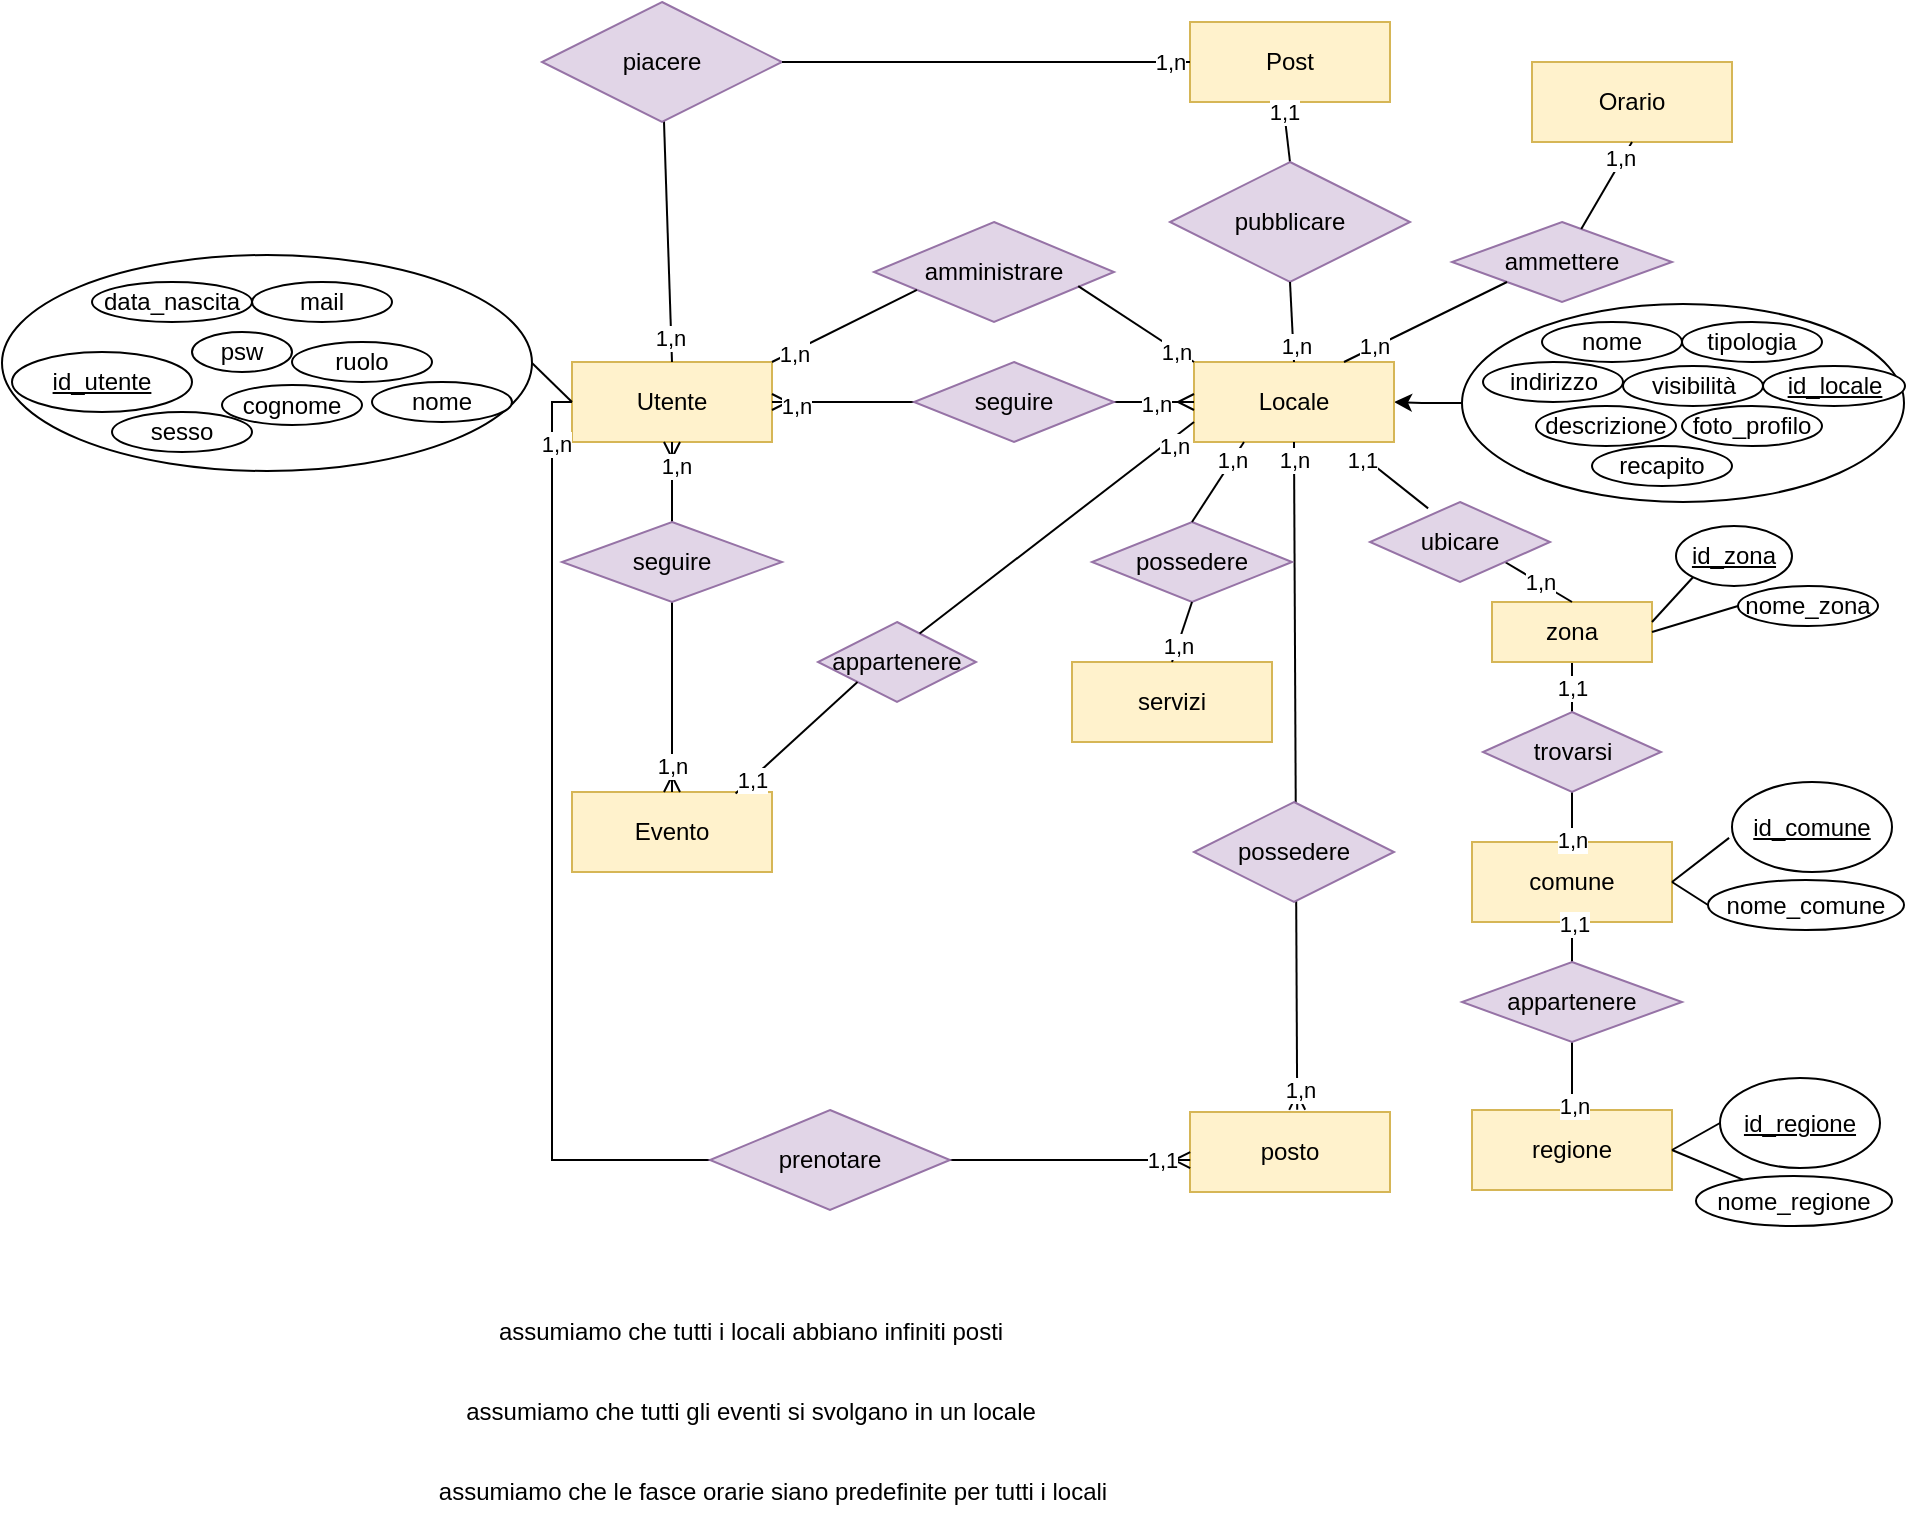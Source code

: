 <mxfile version="21.2.9" type="device">
  <diagram name="Pagina-1" id="T02QbTDgPoGGjEeDtnpe">
    <mxGraphModel dx="1871" dy="470" grid="1" gridSize="10" guides="1" tooltips="1" connect="1" arrows="1" fold="1" page="1" pageScale="1" pageWidth="827" pageHeight="1169" math="0" shadow="0">
      <root>
        <mxCell id="0" />
        <mxCell id="1" parent="0" />
        <mxCell id="NvCyWqz4otH2OOCJtc-P-218" value="" style="ellipse;whiteSpace=wrap;html=1;" vertex="1" parent="1">
          <mxGeometry x="-95" y="136.5" width="265" height="108" as="geometry" />
        </mxCell>
        <mxCell id="NvCyWqz4otH2OOCJtc-P-187" style="edgeStyle=orthogonalEdgeStyle;rounded=0;orthogonalLoop=1;jettySize=auto;html=1;exitX=0;exitY=0.5;exitDx=0;exitDy=0;" edge="1" parent="1" source="NvCyWqz4otH2OOCJtc-P-185" target="JDJX8nyuoipbQ4rnlp5O-29">
          <mxGeometry relative="1" as="geometry" />
        </mxCell>
        <mxCell id="NvCyWqz4otH2OOCJtc-P-185" value="" style="ellipse;whiteSpace=wrap;html=1;" vertex="1" parent="1">
          <mxGeometry x="635" y="161" width="221" height="99" as="geometry" />
        </mxCell>
        <mxCell id="JDJX8nyuoipbQ4rnlp5O-28" value="&lt;div&gt;Utente&lt;/div&gt;" style="whiteSpace=wrap;html=1;align=center;fillColor=#fff2cc;strokeColor=#d6b656;" parent="1" vertex="1">
          <mxGeometry x="190" y="190" width="100" height="40" as="geometry" />
        </mxCell>
        <mxCell id="JDJX8nyuoipbQ4rnlp5O-29" value="Locale" style="whiteSpace=wrap;html=1;align=center;fillColor=#fff2cc;strokeColor=#d6b656;" parent="1" vertex="1">
          <mxGeometry x="501" y="190" width="100" height="40" as="geometry" />
        </mxCell>
        <mxCell id="JDJX8nyuoipbQ4rnlp5O-34" value="Evento" style="whiteSpace=wrap;html=1;align=center;fillColor=#fff2cc;strokeColor=#d6b656;" parent="1" vertex="1">
          <mxGeometry x="190" y="405" width="100" height="40" as="geometry" />
        </mxCell>
        <mxCell id="JDJX8nyuoipbQ4rnlp5O-53" value="" style="fontSize=12;html=1;endArrow=ERmany;startArrow=ERmany;rounded=0;exitX=0.5;exitY=0;exitDx=0;exitDy=0;entryX=0.5;entryY=1;entryDx=0;entryDy=0;" parent="1" source="JDJX8nyuoipbQ4rnlp5O-34" target="JDJX8nyuoipbQ4rnlp5O-28" edge="1">
          <mxGeometry width="100" height="100" relative="1" as="geometry">
            <mxPoint x="281" y="320" as="sourcePoint" />
            <mxPoint x="381" y="220" as="targetPoint" />
          </mxGeometry>
        </mxCell>
        <mxCell id="NvCyWqz4otH2OOCJtc-P-146" value="1,n" style="edgeLabel;html=1;align=center;verticalAlign=middle;resizable=0;points=[];" vertex="1" connectable="0" parent="JDJX8nyuoipbQ4rnlp5O-53">
          <mxGeometry x="-0.852" relative="1" as="geometry">
            <mxPoint as="offset" />
          </mxGeometry>
        </mxCell>
        <mxCell id="NvCyWqz4otH2OOCJtc-P-147" value="1,n" style="edgeLabel;html=1;align=center;verticalAlign=middle;resizable=0;points=[];" vertex="1" connectable="0" parent="JDJX8nyuoipbQ4rnlp5O-53">
          <mxGeometry x="0.866" y="-2" relative="1" as="geometry">
            <mxPoint as="offset" />
          </mxGeometry>
        </mxCell>
        <mxCell id="JDJX8nyuoipbQ4rnlp5O-54" value="seguire" style="shape=rhombus;perimeter=rhombusPerimeter;whiteSpace=wrap;html=1;align=center;fillColor=#e1d5e7;strokeColor=#9673a6;" parent="1" vertex="1">
          <mxGeometry x="185" y="270" width="110" height="40" as="geometry" />
        </mxCell>
        <mxCell id="JDJX8nyuoipbQ4rnlp5O-55" value="" style="edgeStyle=entityRelationEdgeStyle;fontSize=12;html=1;endArrow=ERmany;startArrow=ERmany;rounded=0;exitX=1;exitY=0.5;exitDx=0;exitDy=0;entryX=0;entryY=0.5;entryDx=0;entryDy=0;" parent="1" source="JDJX8nyuoipbQ4rnlp5O-28" target="JDJX8nyuoipbQ4rnlp5O-29" edge="1">
          <mxGeometry width="100" height="100" relative="1" as="geometry">
            <mxPoint x="361" y="380" as="sourcePoint" />
            <mxPoint x="461" y="280" as="targetPoint" />
          </mxGeometry>
        </mxCell>
        <mxCell id="NvCyWqz4otH2OOCJtc-P-148" value="1,n" style="edgeLabel;html=1;align=center;verticalAlign=middle;resizable=0;points=[];" vertex="1" connectable="0" parent="JDJX8nyuoipbQ4rnlp5O-55">
          <mxGeometry x="-0.889" y="-2" relative="1" as="geometry">
            <mxPoint as="offset" />
          </mxGeometry>
        </mxCell>
        <mxCell id="NvCyWqz4otH2OOCJtc-P-149" value="1,n" style="edgeLabel;html=1;align=center;verticalAlign=middle;resizable=0;points=[];" vertex="1" connectable="0" parent="JDJX8nyuoipbQ4rnlp5O-55">
          <mxGeometry x="0.817" y="-1" relative="1" as="geometry">
            <mxPoint as="offset" />
          </mxGeometry>
        </mxCell>
        <mxCell id="JDJX8nyuoipbQ4rnlp5O-56" value="seguire" style="shape=rhombus;perimeter=rhombusPerimeter;whiteSpace=wrap;html=1;align=center;fillColor=#e1d5e7;strokeColor=#9673a6;" parent="1" vertex="1">
          <mxGeometry x="361" y="190" width="100" height="40" as="geometry" />
        </mxCell>
        <mxCell id="JDJX8nyuoipbQ4rnlp5O-58" value="appartenere" style="shape=rhombus;perimeter=rhombusPerimeter;whiteSpace=wrap;html=1;align=center;fillColor=#e1d5e7;strokeColor=#9673a6;" parent="1" vertex="1">
          <mxGeometry x="313" y="320" width="79" height="40" as="geometry" />
        </mxCell>
        <mxCell id="NvCyWqz4otH2OOCJtc-P-27" value="" style="fontSize=12;html=1;endArrow=ERoneToMany;rounded=0;entryX=0.536;entryY=-0.027;entryDx=0;entryDy=0;exitX=0.5;exitY=1;exitDx=0;exitDy=0;entryPerimeter=0;" edge="1" parent="1" source="JDJX8nyuoipbQ4rnlp5O-29" target="NvCyWqz4otH2OOCJtc-P-30">
          <mxGeometry width="100" height="100" relative="1" as="geometry">
            <mxPoint x="590" y="230" as="sourcePoint" />
            <mxPoint x="590" y="480" as="targetPoint" />
          </mxGeometry>
        </mxCell>
        <mxCell id="NvCyWqz4otH2OOCJtc-P-134" value="&lt;div&gt;1,n&lt;/div&gt;" style="edgeLabel;html=1;align=center;verticalAlign=middle;resizable=0;points=[];" vertex="1" connectable="0" parent="NvCyWqz4otH2OOCJtc-P-27">
          <mxGeometry x="0.937" y="1" relative="1" as="geometry">
            <mxPoint as="offset" />
          </mxGeometry>
        </mxCell>
        <mxCell id="NvCyWqz4otH2OOCJtc-P-135" value="1,n" style="edgeLabel;html=1;align=center;verticalAlign=middle;resizable=0;points=[];" vertex="1" connectable="0" parent="NvCyWqz4otH2OOCJtc-P-27">
          <mxGeometry x="-0.946" relative="1" as="geometry">
            <mxPoint as="offset" />
          </mxGeometry>
        </mxCell>
        <mxCell id="NvCyWqz4otH2OOCJtc-P-28" value="&lt;div&gt;possedere&lt;/div&gt;" style="shape=rhombus;perimeter=rhombusPerimeter;whiteSpace=wrap;html=1;align=center;fillColor=#e1d5e7;strokeColor=#9673a6;" vertex="1" parent="1">
          <mxGeometry x="501" y="410" width="100" height="50" as="geometry" />
        </mxCell>
        <mxCell id="NvCyWqz4otH2OOCJtc-P-30" value="posto" style="whiteSpace=wrap;html=1;align=center;fillColor=#fff2cc;strokeColor=#d6b656;" vertex="1" parent="1">
          <mxGeometry x="499" y="565" width="100" height="40" as="geometry" />
        </mxCell>
        <mxCell id="NvCyWqz4otH2OOCJtc-P-32" value="" style="edgeStyle=orthogonalEdgeStyle;fontSize=12;html=1;endArrow=ERoneToMany;rounded=0;exitX=0;exitY=0.5;exitDx=0;exitDy=0;entryX=0.001;entryY=0.601;entryDx=0;entryDy=0;entryPerimeter=0;" edge="1" parent="1" source="JDJX8nyuoipbQ4rnlp5O-28" target="NvCyWqz4otH2OOCJtc-P-30">
          <mxGeometry width="100" height="100" relative="1" as="geometry">
            <mxPoint x="440" y="410" as="sourcePoint" />
            <mxPoint x="420" y="390" as="targetPoint" />
          </mxGeometry>
        </mxCell>
        <mxCell id="NvCyWqz4otH2OOCJtc-P-160" value="1,n" style="edgeLabel;html=1;align=center;verticalAlign=middle;resizable=0;points=[];" vertex="1" connectable="0" parent="NvCyWqz4otH2OOCJtc-P-32">
          <mxGeometry x="-0.913" y="2" relative="1" as="geometry">
            <mxPoint as="offset" />
          </mxGeometry>
        </mxCell>
        <mxCell id="NvCyWqz4otH2OOCJtc-P-161" value="1,1" style="edgeLabel;html=1;align=center;verticalAlign=middle;resizable=0;points=[];" vertex="1" connectable="0" parent="NvCyWqz4otH2OOCJtc-P-32">
          <mxGeometry x="0.959" relative="1" as="geometry">
            <mxPoint as="offset" />
          </mxGeometry>
        </mxCell>
        <mxCell id="NvCyWqz4otH2OOCJtc-P-33" value="prenotare" style="shape=rhombus;perimeter=rhombusPerimeter;whiteSpace=wrap;html=1;align=center;fillColor=#e1d5e7;strokeColor=#9673a6;" vertex="1" parent="1">
          <mxGeometry x="259" y="564" width="120" height="50" as="geometry" />
        </mxCell>
        <mxCell id="NvCyWqz4otH2OOCJtc-P-38" value="amministrare" style="shape=rhombus;perimeter=rhombusPerimeter;whiteSpace=wrap;html=1;align=center;fillColor=#e1d5e7;strokeColor=#9673a6;" vertex="1" parent="1">
          <mxGeometry x="341" y="120" width="120" height="50" as="geometry" />
        </mxCell>
        <mxCell id="NvCyWqz4otH2OOCJtc-P-42" value="" style="endArrow=none;html=1;rounded=0;entryX=0.179;entryY=0.679;entryDx=0;entryDy=0;entryPerimeter=0;exitX=1;exitY=0;exitDx=0;exitDy=0;" edge="1" parent="1" source="JDJX8nyuoipbQ4rnlp5O-28" target="NvCyWqz4otH2OOCJtc-P-38">
          <mxGeometry width="50" height="50" relative="1" as="geometry">
            <mxPoint x="490" y="270" as="sourcePoint" />
            <mxPoint x="540" y="220" as="targetPoint" />
          </mxGeometry>
        </mxCell>
        <mxCell id="NvCyWqz4otH2OOCJtc-P-151" value="1,n" style="edgeLabel;html=1;align=center;verticalAlign=middle;resizable=0;points=[];" vertex="1" connectable="0" parent="NvCyWqz4otH2OOCJtc-P-42">
          <mxGeometry x="-0.726" y="-1" relative="1" as="geometry">
            <mxPoint as="offset" />
          </mxGeometry>
        </mxCell>
        <mxCell id="NvCyWqz4otH2OOCJtc-P-43" value="" style="endArrow=none;html=1;rounded=0;entryX=0.851;entryY=0.642;entryDx=0;entryDy=0;entryPerimeter=0;exitX=0;exitY=0;exitDx=0;exitDy=0;" edge="1" parent="1" source="JDJX8nyuoipbQ4rnlp5O-29" target="NvCyWqz4otH2OOCJtc-P-38">
          <mxGeometry width="50" height="50" relative="1" as="geometry">
            <mxPoint x="490" y="270" as="sourcePoint" />
            <mxPoint x="540" y="220" as="targetPoint" />
          </mxGeometry>
        </mxCell>
        <mxCell id="NvCyWqz4otH2OOCJtc-P-152" value="1,n" style="edgeLabel;html=1;align=center;verticalAlign=middle;resizable=0;points=[];" vertex="1" connectable="0" parent="NvCyWqz4otH2OOCJtc-P-43">
          <mxGeometry x="-0.69" y="1" relative="1" as="geometry">
            <mxPoint as="offset" />
          </mxGeometry>
        </mxCell>
        <mxCell id="NvCyWqz4otH2OOCJtc-P-44" value="&lt;div&gt;Post&lt;/div&gt;" style="whiteSpace=wrap;html=1;align=center;fillColor=#fff2cc;strokeColor=#d6b656;" vertex="1" parent="1">
          <mxGeometry x="499" y="20" width="100" height="40" as="geometry" />
        </mxCell>
        <mxCell id="NvCyWqz4otH2OOCJtc-P-45" value="" style="endArrow=none;html=1;rounded=0;entryX=0.465;entryY=1;entryDx=0;entryDy=0;entryPerimeter=0;exitX=0.5;exitY=0;exitDx=0;exitDy=0;" edge="1" parent="1" source="NvCyWqz4otH2OOCJtc-P-46" target="NvCyWqz4otH2OOCJtc-P-44">
          <mxGeometry width="50" height="50" relative="1" as="geometry">
            <mxPoint x="490" y="140" as="sourcePoint" />
            <mxPoint x="540" y="90" as="targetPoint" />
          </mxGeometry>
        </mxCell>
        <mxCell id="NvCyWqz4otH2OOCJtc-P-156" value="1,1" style="edgeLabel;html=1;align=center;verticalAlign=middle;resizable=0;points=[];" vertex="1" connectable="0" parent="NvCyWqz4otH2OOCJtc-P-45">
          <mxGeometry x="0.655" relative="1" as="geometry">
            <mxPoint as="offset" />
          </mxGeometry>
        </mxCell>
        <mxCell id="NvCyWqz4otH2OOCJtc-P-47" value="" style="endArrow=none;html=1;rounded=0;exitX=0.5;exitY=0;exitDx=0;exitDy=0;" edge="1" parent="1" source="JDJX8nyuoipbQ4rnlp5O-28" target="NvCyWqz4otH2OOCJtc-P-48">
          <mxGeometry width="50" height="50" relative="1" as="geometry">
            <mxPoint x="80" y="120" as="sourcePoint" />
            <mxPoint x="130" y="70" as="targetPoint" />
          </mxGeometry>
        </mxCell>
        <mxCell id="NvCyWqz4otH2OOCJtc-P-150" value="1,n" style="edgeLabel;html=1;align=center;verticalAlign=middle;resizable=0;points=[];" vertex="1" connectable="0" parent="NvCyWqz4otH2OOCJtc-P-47">
          <mxGeometry x="-0.799" y="1" relative="1" as="geometry">
            <mxPoint as="offset" />
          </mxGeometry>
        </mxCell>
        <mxCell id="NvCyWqz4otH2OOCJtc-P-48" value="piacere" style="shape=rhombus;perimeter=rhombusPerimeter;whiteSpace=wrap;html=1;align=center;fillColor=#e1d5e7;strokeColor=#9673a6;" vertex="1" parent="1">
          <mxGeometry x="175" y="10" width="120" height="60" as="geometry" />
        </mxCell>
        <mxCell id="NvCyWqz4otH2OOCJtc-P-49" value="" style="endArrow=none;html=1;rounded=0;exitX=1;exitY=0.5;exitDx=0;exitDy=0;entryX=0;entryY=0.5;entryDx=0;entryDy=0;" edge="1" parent="1" source="NvCyWqz4otH2OOCJtc-P-48" target="NvCyWqz4otH2OOCJtc-P-44">
          <mxGeometry width="50" height="50" relative="1" as="geometry">
            <mxPoint x="480" y="190" as="sourcePoint" />
            <mxPoint x="499.64" y="23.8" as="targetPoint" />
          </mxGeometry>
        </mxCell>
        <mxCell id="NvCyWqz4otH2OOCJtc-P-158" value="1,n" style="edgeLabel;html=1;align=center;verticalAlign=middle;resizable=0;points=[];" vertex="1" connectable="0" parent="NvCyWqz4otH2OOCJtc-P-49">
          <mxGeometry x="0.903" relative="1" as="geometry">
            <mxPoint as="offset" />
          </mxGeometry>
        </mxCell>
        <mxCell id="NvCyWqz4otH2OOCJtc-P-46" value="pubblicare" style="shape=rhombus;perimeter=rhombusPerimeter;whiteSpace=wrap;html=1;align=center;fillColor=#e1d5e7;strokeColor=#9673a6;" vertex="1" parent="1">
          <mxGeometry x="489" y="90" width="120" height="60" as="geometry" />
        </mxCell>
        <mxCell id="NvCyWqz4otH2OOCJtc-P-52" value="" style="endArrow=none;html=1;rounded=0;exitX=0.5;exitY=0;exitDx=0;exitDy=0;entryX=0.5;entryY=1;entryDx=0;entryDy=0;" edge="1" parent="1" source="JDJX8nyuoipbQ4rnlp5O-29" target="NvCyWqz4otH2OOCJtc-P-46">
          <mxGeometry width="50" height="50" relative="1" as="geometry">
            <mxPoint x="360" y="190" as="sourcePoint" />
            <mxPoint x="410" y="140" as="targetPoint" />
          </mxGeometry>
        </mxCell>
        <mxCell id="NvCyWqz4otH2OOCJtc-P-153" value="1,n" style="edgeLabel;html=1;align=center;verticalAlign=middle;resizable=0;points=[];" vertex="1" connectable="0" parent="NvCyWqz4otH2OOCJtc-P-52">
          <mxGeometry x="-0.59" y="-1" relative="1" as="geometry">
            <mxPoint as="offset" />
          </mxGeometry>
        </mxCell>
        <mxCell id="NvCyWqz4otH2OOCJtc-P-53" value="servizi" style="whiteSpace=wrap;html=1;align=center;fillColor=#fff2cc;strokeColor=#d6b656;" vertex="1" parent="1">
          <mxGeometry x="440" y="340" width="100" height="40" as="geometry" />
        </mxCell>
        <mxCell id="NvCyWqz4otH2OOCJtc-P-55" value="&lt;div&gt;possedere&lt;/div&gt;" style="shape=rhombus;perimeter=rhombusPerimeter;whiteSpace=wrap;html=1;align=center;fillColor=#e1d5e7;strokeColor=#9673a6;" vertex="1" parent="1">
          <mxGeometry x="450" y="270" width="100" height="40" as="geometry" />
        </mxCell>
        <mxCell id="NvCyWqz4otH2OOCJtc-P-62" value="" style="endArrow=none;html=1;rounded=0;entryX=0;entryY=1;entryDx=0;entryDy=0;exitX=0.818;exitY=0.018;exitDx=0;exitDy=0;exitPerimeter=0;" edge="1" parent="1" source="JDJX8nyuoipbQ4rnlp5O-34" target="JDJX8nyuoipbQ4rnlp5O-58">
          <mxGeometry width="50" height="50" relative="1" as="geometry">
            <mxPoint x="410" y="400" as="sourcePoint" />
            <mxPoint x="460" y="350" as="targetPoint" />
          </mxGeometry>
        </mxCell>
        <mxCell id="NvCyWqz4otH2OOCJtc-P-145" value="1,1" style="edgeLabel;html=1;align=center;verticalAlign=middle;resizable=0;points=[];" vertex="1" connectable="0" parent="NvCyWqz4otH2OOCJtc-P-62">
          <mxGeometry x="-0.75" relative="1" as="geometry">
            <mxPoint as="offset" />
          </mxGeometry>
        </mxCell>
        <mxCell id="NvCyWqz4otH2OOCJtc-P-63" value="" style="endArrow=none;html=1;rounded=0;entryX=0;entryY=0.75;entryDx=0;entryDy=0;exitX=0.643;exitY=0.143;exitDx=0;exitDy=0;exitPerimeter=0;" edge="1" parent="1" source="JDJX8nyuoipbQ4rnlp5O-58" target="JDJX8nyuoipbQ4rnlp5O-29">
          <mxGeometry width="50" height="50" relative="1" as="geometry">
            <mxPoint x="410" y="400" as="sourcePoint" />
            <mxPoint x="460" y="350" as="targetPoint" />
          </mxGeometry>
        </mxCell>
        <mxCell id="NvCyWqz4otH2OOCJtc-P-144" value="1,n" style="edgeLabel;html=1;align=center;verticalAlign=middle;resizable=0;points=[];" vertex="1" connectable="0" parent="NvCyWqz4otH2OOCJtc-P-63">
          <mxGeometry x="0.832" y="-3" relative="1" as="geometry">
            <mxPoint as="offset" />
          </mxGeometry>
        </mxCell>
        <mxCell id="NvCyWqz4otH2OOCJtc-P-66" value="" style="endArrow=none;html=1;rounded=0;entryX=0.25;entryY=1;entryDx=0;entryDy=0;exitX=0.5;exitY=0;exitDx=0;exitDy=0;" edge="1" parent="1" source="NvCyWqz4otH2OOCJtc-P-55" target="JDJX8nyuoipbQ4rnlp5O-29">
          <mxGeometry width="50" height="50" relative="1" as="geometry">
            <mxPoint x="480" y="300" as="sourcePoint" />
            <mxPoint x="530" y="250" as="targetPoint" />
          </mxGeometry>
        </mxCell>
        <mxCell id="NvCyWqz4otH2OOCJtc-P-143" value="1,n" style="edgeLabel;html=1;align=center;verticalAlign=middle;resizable=0;points=[];" vertex="1" connectable="0" parent="NvCyWqz4otH2OOCJtc-P-66">
          <mxGeometry x="0.555" relative="1" as="geometry">
            <mxPoint as="offset" />
          </mxGeometry>
        </mxCell>
        <mxCell id="NvCyWqz4otH2OOCJtc-P-67" value="" style="endArrow=none;html=1;rounded=0;entryX=0.5;entryY=1;entryDx=0;entryDy=0;exitX=0.5;exitY=0;exitDx=0;exitDy=0;" edge="1" parent="1" source="NvCyWqz4otH2OOCJtc-P-53" target="NvCyWqz4otH2OOCJtc-P-55">
          <mxGeometry width="50" height="50" relative="1" as="geometry">
            <mxPoint x="380" y="370" as="sourcePoint" />
            <mxPoint x="430" y="320" as="targetPoint" />
          </mxGeometry>
        </mxCell>
        <mxCell id="NvCyWqz4otH2OOCJtc-P-142" value="1,n" style="edgeLabel;html=1;align=center;verticalAlign=middle;resizable=0;points=[];" vertex="1" connectable="0" parent="NvCyWqz4otH2OOCJtc-P-67">
          <mxGeometry x="-0.471" relative="1" as="geometry">
            <mxPoint as="offset" />
          </mxGeometry>
        </mxCell>
        <mxCell id="NvCyWqz4otH2OOCJtc-P-99" value="&lt;div&gt;Orario&lt;/div&gt;" style="whiteSpace=wrap;html=1;align=center;fillColor=#fff2cc;strokeColor=#d6b656;" vertex="1" parent="1">
          <mxGeometry x="670" y="40" width="100" height="40" as="geometry" />
        </mxCell>
        <mxCell id="NvCyWqz4otH2OOCJtc-P-100" value="ammettere" style="shape=rhombus;perimeter=rhombusPerimeter;whiteSpace=wrap;html=1;align=center;fillColor=#e1d5e7;strokeColor=#9673a6;" vertex="1" parent="1">
          <mxGeometry x="630" y="120" width="110" height="40" as="geometry" />
        </mxCell>
        <mxCell id="NvCyWqz4otH2OOCJtc-P-101" value="" style="endArrow=none;html=1;rounded=0;entryX=0;entryY=1;entryDx=0;entryDy=0;exitX=0.75;exitY=0;exitDx=0;exitDy=0;" edge="1" parent="1" source="JDJX8nyuoipbQ4rnlp5O-29" target="NvCyWqz4otH2OOCJtc-P-100">
          <mxGeometry width="50" height="50" relative="1" as="geometry">
            <mxPoint x="380" y="250" as="sourcePoint" />
            <mxPoint x="430" y="200" as="targetPoint" />
          </mxGeometry>
        </mxCell>
        <mxCell id="NvCyWqz4otH2OOCJtc-P-154" value="1,n" style="edgeLabel;html=1;align=center;verticalAlign=middle;resizable=0;points=[];" vertex="1" connectable="0" parent="NvCyWqz4otH2OOCJtc-P-101">
          <mxGeometry x="-0.63" y="1" relative="1" as="geometry">
            <mxPoint as="offset" />
          </mxGeometry>
        </mxCell>
        <mxCell id="NvCyWqz4otH2OOCJtc-P-102" value="" style="endArrow=none;html=1;rounded=0;entryX=0.5;entryY=1;entryDx=0;entryDy=0;" edge="1" parent="1" source="NvCyWqz4otH2OOCJtc-P-100" target="NvCyWqz4otH2OOCJtc-P-99">
          <mxGeometry width="50" height="50" relative="1" as="geometry">
            <mxPoint x="380" y="250" as="sourcePoint" />
            <mxPoint x="430" y="200" as="targetPoint" />
          </mxGeometry>
        </mxCell>
        <mxCell id="NvCyWqz4otH2OOCJtc-P-155" value="1,n" style="edgeLabel;html=1;align=center;verticalAlign=middle;resizable=0;points=[];" vertex="1" connectable="0" parent="NvCyWqz4otH2OOCJtc-P-102">
          <mxGeometry x="0.634" y="1" relative="1" as="geometry">
            <mxPoint x="-1" as="offset" />
          </mxGeometry>
        </mxCell>
        <mxCell id="NvCyWqz4otH2OOCJtc-P-108" value="&lt;div&gt;comune&lt;/div&gt;" style="whiteSpace=wrap;html=1;align=center;fillColor=#fff2cc;strokeColor=#d6b656;" vertex="1" parent="1">
          <mxGeometry x="640" y="430" width="100" height="40" as="geometry" />
        </mxCell>
        <mxCell id="NvCyWqz4otH2OOCJtc-P-109" value="regione" style="whiteSpace=wrap;html=1;align=center;fillColor=#fff2cc;strokeColor=#d6b656;" vertex="1" parent="1">
          <mxGeometry x="640" y="564" width="100" height="40" as="geometry" />
        </mxCell>
        <mxCell id="NvCyWqz4otH2OOCJtc-P-111" value="" style="endArrow=none;html=1;rounded=0;entryX=0.814;entryY=1.121;entryDx=0;entryDy=0;exitX=0.323;exitY=0.08;exitDx=0;exitDy=0;entryPerimeter=0;exitPerimeter=0;" edge="1" parent="1" source="NvCyWqz4otH2OOCJtc-P-174" target="JDJX8nyuoipbQ4rnlp5O-29">
          <mxGeometry width="50" height="50" relative="1" as="geometry">
            <mxPoint x="720" y="210" as="sourcePoint" />
            <mxPoint x="570" y="240" as="targetPoint" />
            <Array as="points" />
          </mxGeometry>
        </mxCell>
        <mxCell id="NvCyWqz4otH2OOCJtc-P-137" value="1,1" style="edgeLabel;html=1;align=center;verticalAlign=middle;resizable=0;points=[];" vertex="1" connectable="0" parent="NvCyWqz4otH2OOCJtc-P-111">
          <mxGeometry x="0.792" y="2" relative="1" as="geometry">
            <mxPoint as="offset" />
          </mxGeometry>
        </mxCell>
        <mxCell id="NvCyWqz4otH2OOCJtc-P-112" value="" style="endArrow=none;html=1;rounded=0;entryX=0.5;entryY=1;entryDx=0;entryDy=0;exitX=0.5;exitY=0;exitDx=0;exitDy=0;" edge="1" parent="1" source="NvCyWqz4otH2OOCJtc-P-114" target="NvCyWqz4otH2OOCJtc-P-108">
          <mxGeometry width="50" height="50" relative="1" as="geometry">
            <mxPoint x="730" y="410" as="sourcePoint" />
            <mxPoint x="780" y="360" as="targetPoint" />
          </mxGeometry>
        </mxCell>
        <mxCell id="NvCyWqz4otH2OOCJtc-P-140" value="1,1" style="edgeLabel;html=1;align=center;verticalAlign=middle;resizable=0;points=[];" vertex="1" connectable="0" parent="NvCyWqz4otH2OOCJtc-P-112">
          <mxGeometry x="0.889" y="-1" relative="1" as="geometry">
            <mxPoint as="offset" />
          </mxGeometry>
        </mxCell>
        <mxCell id="NvCyWqz4otH2OOCJtc-P-162" value="id_locale" style="ellipse;whiteSpace=wrap;html=1;align=center;fontStyle=4;" vertex="1" parent="1">
          <mxGeometry x="785.5" y="192" width="71" height="20" as="geometry" />
        </mxCell>
        <mxCell id="NvCyWqz4otH2OOCJtc-P-165" value="1,1" style="endArrow=none;html=1;rounded=0;entryX=0.5;entryY=1;entryDx=0;entryDy=0;exitX=0.5;exitY=0;exitDx=0;exitDy=0;" edge="1" parent="1" source="NvCyWqz4otH2OOCJtc-P-113" target="NvCyWqz4otH2OOCJtc-P-164">
          <mxGeometry width="50" height="50" relative="1" as="geometry">
            <mxPoint x="690" y="380" as="sourcePoint" />
            <mxPoint x="582" y="235" as="targetPoint" />
            <Array as="points" />
          </mxGeometry>
        </mxCell>
        <mxCell id="NvCyWqz4otH2OOCJtc-P-164" value="zona" style="whiteSpace=wrap;html=1;align=center;fillColor=#fff2cc;strokeColor=#d6b656;" vertex="1" parent="1">
          <mxGeometry x="650" y="310" width="80" height="30" as="geometry" />
        </mxCell>
        <mxCell id="NvCyWqz4otH2OOCJtc-P-168" value="" style="endArrow=none;html=1;rounded=0;entryX=0.5;entryY=1;entryDx=0;entryDy=0;exitX=0.5;exitY=0;exitDx=0;exitDy=0;" edge="1" parent="1" source="NvCyWqz4otH2OOCJtc-P-109" target="NvCyWqz4otH2OOCJtc-P-114">
          <mxGeometry width="50" height="50" relative="1" as="geometry">
            <mxPoint x="690" y="564" as="sourcePoint" />
            <mxPoint x="690" y="420" as="targetPoint" />
          </mxGeometry>
        </mxCell>
        <mxCell id="NvCyWqz4otH2OOCJtc-P-170" value="1,n" style="edgeLabel;html=1;align=center;verticalAlign=middle;resizable=0;points=[];" vertex="1" connectable="0" parent="NvCyWqz4otH2OOCJtc-P-168">
          <mxGeometry x="-0.862" y="-1" relative="1" as="geometry">
            <mxPoint as="offset" />
          </mxGeometry>
        </mxCell>
        <mxCell id="NvCyWqz4otH2OOCJtc-P-114" value="appartenere" style="shape=rhombus;perimeter=rhombusPerimeter;whiteSpace=wrap;html=1;align=center;fillColor=#e1d5e7;strokeColor=#9673a6;" vertex="1" parent="1">
          <mxGeometry x="635" y="490" width="110" height="40" as="geometry" />
        </mxCell>
        <mxCell id="NvCyWqz4otH2OOCJtc-P-171" value="" style="endArrow=none;html=1;rounded=0;entryX=0.5;entryY=1;entryDx=0;entryDy=0;exitX=0.5;exitY=0;exitDx=0;exitDy=0;" edge="1" parent="1" source="NvCyWqz4otH2OOCJtc-P-108" target="NvCyWqz4otH2OOCJtc-P-113">
          <mxGeometry width="50" height="50" relative="1" as="geometry">
            <mxPoint x="690" y="380" as="sourcePoint" />
            <mxPoint x="645" y="304" as="targetPoint" />
            <Array as="points" />
          </mxGeometry>
        </mxCell>
        <mxCell id="NvCyWqz4otH2OOCJtc-P-172" value="1,n" style="edgeLabel;html=1;align=center;verticalAlign=middle;resizable=0;points=[];" vertex="1" connectable="0" parent="NvCyWqz4otH2OOCJtc-P-171">
          <mxGeometry x="-0.876" relative="1" as="geometry">
            <mxPoint as="offset" />
          </mxGeometry>
        </mxCell>
        <mxCell id="NvCyWqz4otH2OOCJtc-P-113" value="trovarsi" style="shape=rhombus;perimeter=rhombusPerimeter;whiteSpace=wrap;html=1;align=center;fillColor=#e1d5e7;strokeColor=#9673a6;" vertex="1" parent="1">
          <mxGeometry x="645.5" y="365" width="89" height="40" as="geometry" />
        </mxCell>
        <mxCell id="NvCyWqz4otH2OOCJtc-P-175" value="" style="endArrow=none;html=1;rounded=0;entryX=1;entryY=1;entryDx=0;entryDy=0;exitX=0.5;exitY=0;exitDx=0;exitDy=0;" edge="1" parent="1" source="NvCyWqz4otH2OOCJtc-P-164" target="NvCyWqz4otH2OOCJtc-P-174">
          <mxGeometry width="50" height="50" relative="1" as="geometry">
            <mxPoint x="690" y="300" as="sourcePoint" />
            <mxPoint x="582" y="235" as="targetPoint" />
            <Array as="points" />
          </mxGeometry>
        </mxCell>
        <mxCell id="NvCyWqz4otH2OOCJtc-P-177" value="1,n" style="edgeLabel;html=1;align=center;verticalAlign=middle;resizable=0;points=[];" vertex="1" connectable="0" parent="NvCyWqz4otH2OOCJtc-P-175">
          <mxGeometry x="-0.544" y="1" relative="1" as="geometry">
            <mxPoint x="-8" y="-6" as="offset" />
          </mxGeometry>
        </mxCell>
        <mxCell id="NvCyWqz4otH2OOCJtc-P-174" value="ubicare" style="shape=rhombus;perimeter=rhombusPerimeter;whiteSpace=wrap;html=1;align=center;fillColor=#e1d5e7;strokeColor=#9673a6;" vertex="1" parent="1">
          <mxGeometry x="589" y="260" width="90" height="40" as="geometry" />
        </mxCell>
        <mxCell id="NvCyWqz4otH2OOCJtc-P-178" value="indirizzo" style="ellipse;whiteSpace=wrap;html=1;align=center;" vertex="1" parent="1">
          <mxGeometry x="645.5" y="190" width="70" height="20" as="geometry" />
        </mxCell>
        <mxCell id="NvCyWqz4otH2OOCJtc-P-179" value="nome" style="ellipse;whiteSpace=wrap;html=1;align=center;" vertex="1" parent="1">
          <mxGeometry x="675" y="170" width="70" height="20" as="geometry" />
        </mxCell>
        <mxCell id="NvCyWqz4otH2OOCJtc-P-180" value="tipologia" style="ellipse;whiteSpace=wrap;html=1;align=center;" vertex="1" parent="1">
          <mxGeometry x="745" y="170" width="70" height="20" as="geometry" />
        </mxCell>
        <mxCell id="NvCyWqz4otH2OOCJtc-P-181" value="foto_profilo" style="ellipse;whiteSpace=wrap;html=1;align=center;" vertex="1" parent="1">
          <mxGeometry x="745" y="212" width="70" height="20" as="geometry" />
        </mxCell>
        <mxCell id="NvCyWqz4otH2OOCJtc-P-182" value="visibilità" style="ellipse;whiteSpace=wrap;html=1;align=center;" vertex="1" parent="1">
          <mxGeometry x="715.5" y="192" width="70" height="20" as="geometry" />
        </mxCell>
        <mxCell id="NvCyWqz4otH2OOCJtc-P-183" value="descrizione" style="ellipse;whiteSpace=wrap;html=1;align=center;" vertex="1" parent="1">
          <mxGeometry x="672" y="212" width="70" height="20" as="geometry" />
        </mxCell>
        <mxCell id="NvCyWqz4otH2OOCJtc-P-184" value="recapito" style="ellipse;whiteSpace=wrap;html=1;align=center;" vertex="1" parent="1">
          <mxGeometry x="700" y="232" width="70" height="20" as="geometry" />
        </mxCell>
        <mxCell id="NvCyWqz4otH2OOCJtc-P-186" style="edgeStyle=orthogonalEdgeStyle;rounded=0;orthogonalLoop=1;jettySize=auto;html=1;exitX=0.5;exitY=1;exitDx=0;exitDy=0;" edge="1" parent="1" source="NvCyWqz4otH2OOCJtc-P-181" target="NvCyWqz4otH2OOCJtc-P-181">
          <mxGeometry relative="1" as="geometry" />
        </mxCell>
        <mxCell id="NvCyWqz4otH2OOCJtc-P-188" value="id_zona" style="ellipse;whiteSpace=wrap;html=1;align=center;fontStyle=4;" vertex="1" parent="1">
          <mxGeometry x="742" y="272" width="58" height="30" as="geometry" />
        </mxCell>
        <mxCell id="NvCyWqz4otH2OOCJtc-P-189" value="nome_zona" style="ellipse;whiteSpace=wrap;html=1;align=center;" vertex="1" parent="1">
          <mxGeometry x="773" y="302" width="70" height="20" as="geometry" />
        </mxCell>
        <mxCell id="NvCyWqz4otH2OOCJtc-P-192" value="" style="endArrow=none;html=1;rounded=0;exitX=1;exitY=0.5;exitDx=0;exitDy=0;entryX=0;entryY=0.5;entryDx=0;entryDy=0;" edge="1" parent="1" source="NvCyWqz4otH2OOCJtc-P-164" target="NvCyWqz4otH2OOCJtc-P-189">
          <mxGeometry width="50" height="50" relative="1" as="geometry">
            <mxPoint x="710" y="370" as="sourcePoint" />
            <mxPoint x="760" y="320" as="targetPoint" />
          </mxGeometry>
        </mxCell>
        <mxCell id="NvCyWqz4otH2OOCJtc-P-193" value="" style="endArrow=none;html=1;rounded=0;entryX=0;entryY=1;entryDx=0;entryDy=0;" edge="1" parent="1" target="NvCyWqz4otH2OOCJtc-P-188">
          <mxGeometry width="50" height="50" relative="1" as="geometry">
            <mxPoint x="730" y="320" as="sourcePoint" />
            <mxPoint x="760" y="290" as="targetPoint" />
          </mxGeometry>
        </mxCell>
        <mxCell id="NvCyWqz4otH2OOCJtc-P-196" value="id_comune" style="ellipse;whiteSpace=wrap;html=1;align=center;fontStyle=4;" vertex="1" parent="1">
          <mxGeometry x="770" y="400" width="80" height="45" as="geometry" />
        </mxCell>
        <mxCell id="NvCyWqz4otH2OOCJtc-P-197" value="nome_comune" style="ellipse;whiteSpace=wrap;html=1;align=center;" vertex="1" parent="1">
          <mxGeometry x="758" y="449" width="98" height="25" as="geometry" />
        </mxCell>
        <mxCell id="NvCyWqz4otH2OOCJtc-P-198" value="" style="endArrow=none;html=1;rounded=0;exitX=1;exitY=0.5;exitDx=0;exitDy=0;entryX=-0.018;entryY=0.621;entryDx=0;entryDy=0;entryPerimeter=0;" edge="1" parent="1" source="NvCyWqz4otH2OOCJtc-P-108" target="NvCyWqz4otH2OOCJtc-P-196">
          <mxGeometry width="50" height="50" relative="1" as="geometry">
            <mxPoint x="720.5" y="474" as="sourcePoint" />
            <mxPoint x="770.5" y="424" as="targetPoint" />
          </mxGeometry>
        </mxCell>
        <mxCell id="NvCyWqz4otH2OOCJtc-P-199" value="" style="endArrow=none;html=1;rounded=0;exitX=0;exitY=0.5;exitDx=0;exitDy=0;entryX=1;entryY=0.5;entryDx=0;entryDy=0;" edge="1" parent="1" source="NvCyWqz4otH2OOCJtc-P-197" target="NvCyWqz4otH2OOCJtc-P-108">
          <mxGeometry width="50" height="50" relative="1" as="geometry">
            <mxPoint x="750" y="460" as="sourcePoint" />
            <mxPoint x="779" y="438" as="targetPoint" />
          </mxGeometry>
        </mxCell>
        <mxCell id="NvCyWqz4otH2OOCJtc-P-201" value="id_regione" style="ellipse;whiteSpace=wrap;html=1;align=center;fontStyle=4;" vertex="1" parent="1">
          <mxGeometry x="764" y="548" width="80" height="45" as="geometry" />
        </mxCell>
        <mxCell id="NvCyWqz4otH2OOCJtc-P-202" value="nome_regione" style="ellipse;whiteSpace=wrap;html=1;align=center;" vertex="1" parent="1">
          <mxGeometry x="752" y="597" width="98" height="25" as="geometry" />
        </mxCell>
        <mxCell id="NvCyWqz4otH2OOCJtc-P-203" value="" style="endArrow=none;html=1;rounded=0;exitX=1;exitY=0.5;exitDx=0;exitDy=0;entryX=0;entryY=0.5;entryDx=0;entryDy=0;" edge="1" parent="1" source="NvCyWqz4otH2OOCJtc-P-109" target="NvCyWqz4otH2OOCJtc-P-201">
          <mxGeometry width="50" height="50" relative="1" as="geometry">
            <mxPoint x="715.5" y="622" as="sourcePoint" />
            <mxPoint x="760" y="572" as="targetPoint" />
          </mxGeometry>
        </mxCell>
        <mxCell id="NvCyWqz4otH2OOCJtc-P-204" value="" style="endArrow=none;html=1;rounded=0;exitX=1;exitY=0.5;exitDx=0;exitDy=0;" edge="1" parent="1" source="NvCyWqz4otH2OOCJtc-P-109" target="NvCyWqz4otH2OOCJtc-P-202">
          <mxGeometry width="50" height="50" relative="1" as="geometry">
            <mxPoint x="750" y="594" as="sourcePoint" />
            <mxPoint x="770" y="582" as="targetPoint" />
          </mxGeometry>
        </mxCell>
        <mxCell id="NvCyWqz4otH2OOCJtc-P-206" value="assumiamo che tutti i locali abbiano infiniti posti" style="text;html=1;align=center;verticalAlign=middle;resizable=0;points=[];autosize=1;strokeColor=none;fillColor=none;" vertex="1" parent="1">
          <mxGeometry x="139" y="660" width="280" height="30" as="geometry" />
        </mxCell>
        <mxCell id="NvCyWqz4otH2OOCJtc-P-207" value="assumiamo che tutti gli eventi si svolgano in un locale" style="text;html=1;align=center;verticalAlign=middle;resizable=0;points=[];autosize=1;strokeColor=none;fillColor=none;" vertex="1" parent="1">
          <mxGeometry x="124" y="700" width="310" height="30" as="geometry" />
        </mxCell>
        <mxCell id="NvCyWqz4otH2OOCJtc-P-208" value="assumiamo che le fasce orarie siano predefinite per tutti i locali" style="text;html=1;align=center;verticalAlign=middle;resizable=0;points=[];autosize=1;strokeColor=none;fillColor=none;" vertex="1" parent="1">
          <mxGeometry x="110" y="740" width="360" height="30" as="geometry" />
        </mxCell>
        <mxCell id="NvCyWqz4otH2OOCJtc-P-209" value="id_utente" style="ellipse;whiteSpace=wrap;html=1;align=center;fontStyle=4;" vertex="1" parent="1">
          <mxGeometry x="-90" y="185" width="90" height="30" as="geometry" />
        </mxCell>
        <mxCell id="NvCyWqz4otH2OOCJtc-P-211" value="ruolo" style="ellipse;whiteSpace=wrap;html=1;align=center;" vertex="1" parent="1">
          <mxGeometry x="50" y="180" width="70" height="20" as="geometry" />
        </mxCell>
        <mxCell id="NvCyWqz4otH2OOCJtc-P-212" value="nome" style="ellipse;whiteSpace=wrap;html=1;align=center;" vertex="1" parent="1">
          <mxGeometry x="90" y="200" width="70" height="20" as="geometry" />
        </mxCell>
        <mxCell id="NvCyWqz4otH2OOCJtc-P-213" value="cognome" style="ellipse;whiteSpace=wrap;html=1;align=center;" vertex="1" parent="1">
          <mxGeometry x="15" y="201.5" width="70" height="20" as="geometry" />
        </mxCell>
        <mxCell id="NvCyWqz4otH2OOCJtc-P-214" value="sesso" style="ellipse;whiteSpace=wrap;html=1;align=center;" vertex="1" parent="1">
          <mxGeometry x="-40" y="215" width="70" height="20" as="geometry" />
        </mxCell>
        <mxCell id="NvCyWqz4otH2OOCJtc-P-215" value="mail" style="ellipse;whiteSpace=wrap;html=1;align=center;" vertex="1" parent="1">
          <mxGeometry x="30" y="150" width="70" height="20" as="geometry" />
        </mxCell>
        <mxCell id="NvCyWqz4otH2OOCJtc-P-216" value="psw" style="ellipse;whiteSpace=wrap;html=1;align=center;" vertex="1" parent="1">
          <mxGeometry y="175" width="50" height="20" as="geometry" />
        </mxCell>
        <mxCell id="NvCyWqz4otH2OOCJtc-P-217" value="data_nascita" style="ellipse;whiteSpace=wrap;html=1;align=center;" vertex="1" parent="1">
          <mxGeometry x="-50" y="150" width="80" height="20" as="geometry" />
        </mxCell>
        <mxCell id="NvCyWqz4otH2OOCJtc-P-219" value="" style="endArrow=none;html=1;rounded=0;exitX=1;exitY=0.5;exitDx=0;exitDy=0;entryX=0;entryY=0.5;entryDx=0;entryDy=0;" edge="1" parent="1" source="NvCyWqz4otH2OOCJtc-P-218" target="JDJX8nyuoipbQ4rnlp5O-28">
          <mxGeometry width="50" height="50" relative="1" as="geometry">
            <mxPoint x="290" y="290" as="sourcePoint" />
            <mxPoint x="340" y="240" as="targetPoint" />
          </mxGeometry>
        </mxCell>
      </root>
    </mxGraphModel>
  </diagram>
</mxfile>
